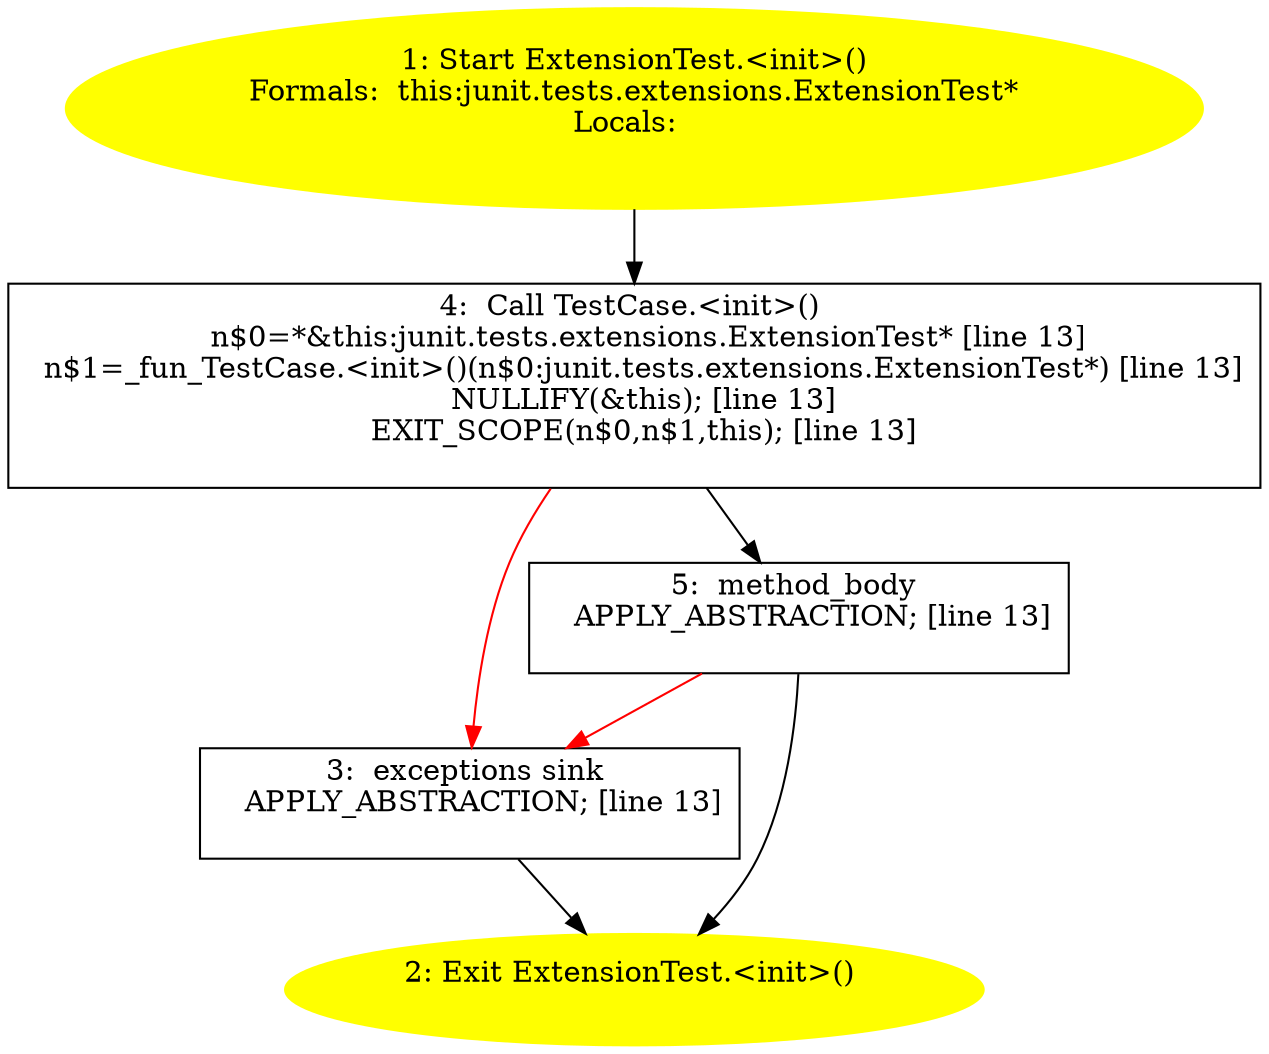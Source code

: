 /* @generated */
digraph cfg {
"junit.tests.extensions.ExtensionTest.<init>().c0cc14cba708fcf833d2f4d3bd3f86f0_1" [label="1: Start ExtensionTest.<init>()\nFormals:  this:junit.tests.extensions.ExtensionTest*\nLocals:  \n  " color=yellow style=filled]
	

	 "junit.tests.extensions.ExtensionTest.<init>().c0cc14cba708fcf833d2f4d3bd3f86f0_1" -> "junit.tests.extensions.ExtensionTest.<init>().c0cc14cba708fcf833d2f4d3bd3f86f0_4" ;
"junit.tests.extensions.ExtensionTest.<init>().c0cc14cba708fcf833d2f4d3bd3f86f0_2" [label="2: Exit ExtensionTest.<init>() \n  " color=yellow style=filled]
	

"junit.tests.extensions.ExtensionTest.<init>().c0cc14cba708fcf833d2f4d3bd3f86f0_3" [label="3:  exceptions sink \n   APPLY_ABSTRACTION; [line 13]\n " shape="box"]
	

	 "junit.tests.extensions.ExtensionTest.<init>().c0cc14cba708fcf833d2f4d3bd3f86f0_3" -> "junit.tests.extensions.ExtensionTest.<init>().c0cc14cba708fcf833d2f4d3bd3f86f0_2" ;
"junit.tests.extensions.ExtensionTest.<init>().c0cc14cba708fcf833d2f4d3bd3f86f0_4" [label="4:  Call TestCase.<init>() \n   n$0=*&this:junit.tests.extensions.ExtensionTest* [line 13]\n  n$1=_fun_TestCase.<init>()(n$0:junit.tests.extensions.ExtensionTest*) [line 13]\n  NULLIFY(&this); [line 13]\n  EXIT_SCOPE(n$0,n$1,this); [line 13]\n " shape="box"]
	

	 "junit.tests.extensions.ExtensionTest.<init>().c0cc14cba708fcf833d2f4d3bd3f86f0_4" -> "junit.tests.extensions.ExtensionTest.<init>().c0cc14cba708fcf833d2f4d3bd3f86f0_5" ;
	 "junit.tests.extensions.ExtensionTest.<init>().c0cc14cba708fcf833d2f4d3bd3f86f0_4" -> "junit.tests.extensions.ExtensionTest.<init>().c0cc14cba708fcf833d2f4d3bd3f86f0_3" [color="red" ];
"junit.tests.extensions.ExtensionTest.<init>().c0cc14cba708fcf833d2f4d3bd3f86f0_5" [label="5:  method_body \n   APPLY_ABSTRACTION; [line 13]\n " shape="box"]
	

	 "junit.tests.extensions.ExtensionTest.<init>().c0cc14cba708fcf833d2f4d3bd3f86f0_5" -> "junit.tests.extensions.ExtensionTest.<init>().c0cc14cba708fcf833d2f4d3bd3f86f0_2" ;
	 "junit.tests.extensions.ExtensionTest.<init>().c0cc14cba708fcf833d2f4d3bd3f86f0_5" -> "junit.tests.extensions.ExtensionTest.<init>().c0cc14cba708fcf833d2f4d3bd3f86f0_3" [color="red" ];
}
